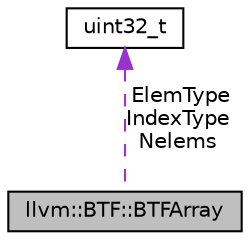 digraph "llvm::BTF::BTFArray"
{
 // LATEX_PDF_SIZE
  bgcolor="transparent";
  edge [fontname="Helvetica",fontsize="10",labelfontname="Helvetica",labelfontsize="10"];
  node [fontname="Helvetica",fontsize="10",shape="box"];
  Node1 [label="llvm::BTF::BTFArray",height=0.2,width=0.4,color="black", fillcolor="grey75", style="filled", fontcolor="black",tooltip="BTF_KIND_ARRAY is followed by one \"struct BTFArray\"."];
  Node2 -> Node1 [dir="back",color="darkorchid3",fontsize="10",style="dashed",label=" ElemType\nIndexType\nNelems" ,fontname="Helvetica"];
  Node2 [label="uint32_t",height=0.2,width=0.4,color="black",URL="$classuint32__t.html",tooltip=" "];
}
